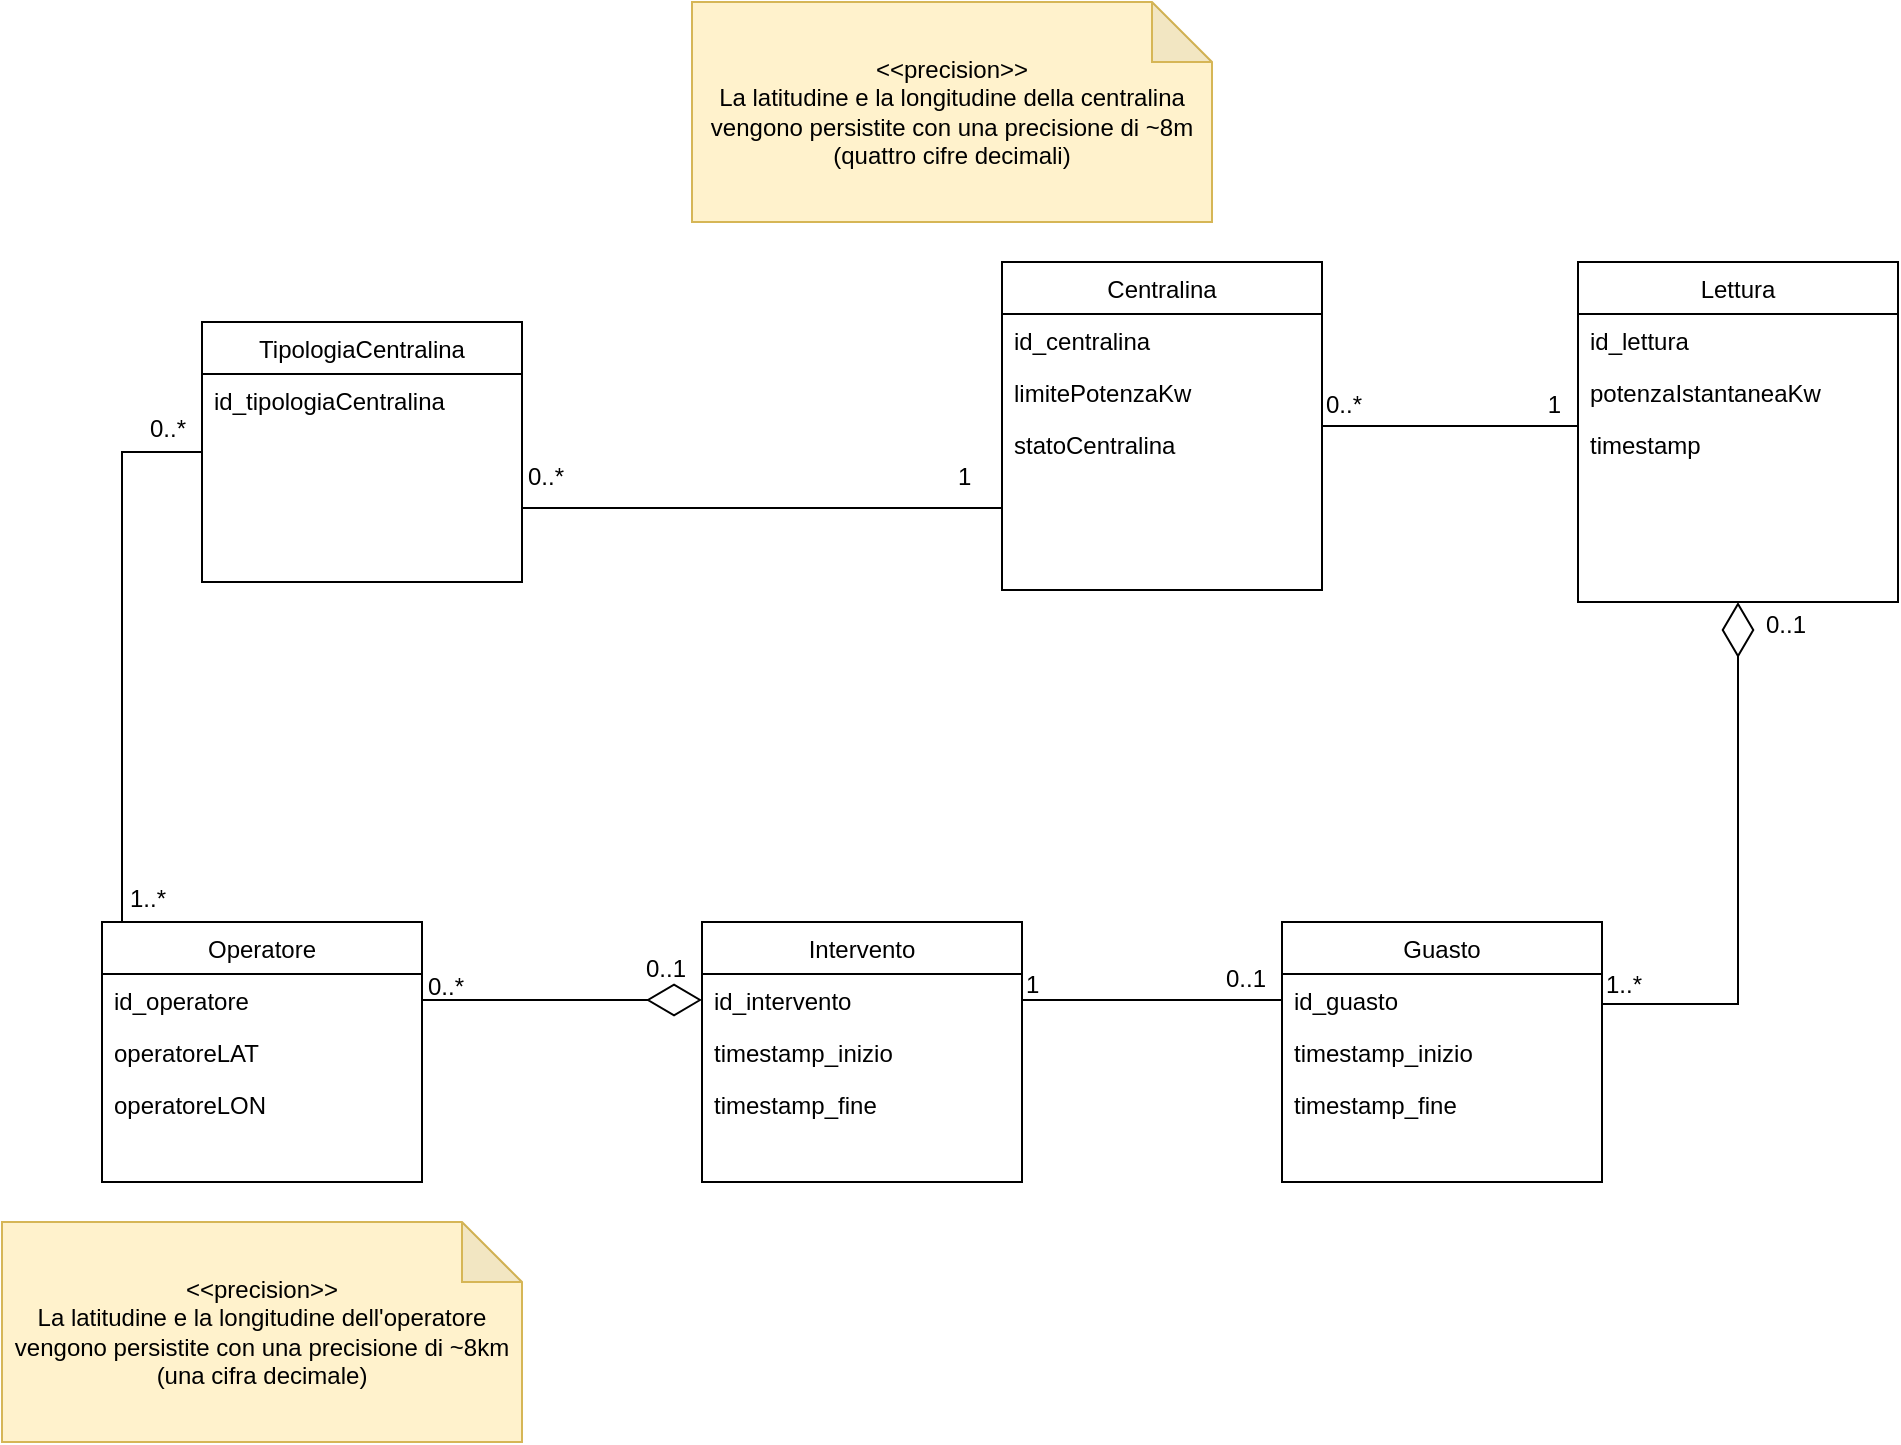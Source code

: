 <mxfile version="20.3.0" type="device"><diagram id="C5RBs43oDa-KdzZeNtuy" name="Page-1"><mxGraphModel dx="1422" dy="865" grid="1" gridSize="10" guides="1" tooltips="1" connect="1" arrows="1" fold="1" page="1" pageScale="1" pageWidth="1169" pageHeight="827" math="0" shadow="0"><root><mxCell id="WIyWlLk6GJQsqaUBKTNV-0"/><mxCell id="WIyWlLk6GJQsqaUBKTNV-1" parent="WIyWlLk6GJQsqaUBKTNV-0"/><mxCell id="6lLjZlunHmEk1ymHOveI-31" style="edgeStyle=orthogonalEdgeStyle;rounded=0;jumpSize=14;orthogonalLoop=1;jettySize=auto;html=1;exitX=0;exitY=0.75;exitDx=0;exitDy=0;endArrow=none;endFill=0;endSize=25;" parent="WIyWlLk6GJQsqaUBKTNV-1" source="zkfFHV4jXpPFQw0GAbJ--0" edge="1"><mxGeometry relative="1" as="geometry"><mxPoint x="370" y="283" as="targetPoint"/></mxGeometry></mxCell><mxCell id="zkfFHV4jXpPFQw0GAbJ--0" value="Centralina" style="swimlane;fontStyle=0;align=center;verticalAlign=top;childLayout=stackLayout;horizontal=1;startSize=26;horizontalStack=0;resizeParent=1;resizeLast=0;collapsible=1;marginBottom=0;rounded=0;shadow=0;strokeWidth=1;" parent="WIyWlLk6GJQsqaUBKTNV-1" vertex="1"><mxGeometry x="610" y="160" width="160" height="164" as="geometry"><mxRectangle x="230" y="140" width="160" height="26" as="alternateBounds"/></mxGeometry></mxCell><mxCell id="zkfFHV4jXpPFQw0GAbJ--1" value="id_centralina" style="text;align=left;verticalAlign=top;spacingLeft=4;spacingRight=4;overflow=hidden;rotatable=0;points=[[0,0.5],[1,0.5]];portConstraint=eastwest;" parent="zkfFHV4jXpPFQw0GAbJ--0" vertex="1"><mxGeometry y="26" width="160" height="26" as="geometry"/></mxCell><mxCell id="6lLjZlunHmEk1ymHOveI-4" value="limitePotenzaKw" style="text;align=left;verticalAlign=top;spacingLeft=4;spacingRight=4;overflow=hidden;rotatable=0;points=[[0,0.5],[1,0.5]];portConstraint=eastwest;" parent="zkfFHV4jXpPFQw0GAbJ--0" vertex="1"><mxGeometry y="52" width="160" height="26" as="geometry"/></mxCell><mxCell id="6lLjZlunHmEk1ymHOveI-16" value="statoCentralina" style="text;align=left;verticalAlign=top;spacingLeft=4;spacingRight=4;overflow=hidden;rotatable=0;points=[[0,0.5],[1,0.5]];portConstraint=eastwest;" parent="zkfFHV4jXpPFQw0GAbJ--0" vertex="1"><mxGeometry y="78" width="160" height="26" as="geometry"/></mxCell><mxCell id="zkfFHV4jXpPFQw0GAbJ--17" value="Lettura" style="swimlane;fontStyle=0;align=center;verticalAlign=top;childLayout=stackLayout;horizontal=1;startSize=26;horizontalStack=0;resizeParent=1;resizeLast=0;collapsible=1;marginBottom=0;rounded=0;shadow=0;strokeWidth=1;" parent="WIyWlLk6GJQsqaUBKTNV-1" vertex="1"><mxGeometry x="898" y="160" width="160" height="170" as="geometry"><mxRectangle x="550" y="140" width="160" height="26" as="alternateBounds"/></mxGeometry></mxCell><mxCell id="zkfFHV4jXpPFQw0GAbJ--18" value="id_lettura" style="text;align=left;verticalAlign=top;spacingLeft=4;spacingRight=4;overflow=hidden;rotatable=0;points=[[0,0.5],[1,0.5]];portConstraint=eastwest;" parent="zkfFHV4jXpPFQw0GAbJ--17" vertex="1"><mxGeometry y="26" width="160" height="26" as="geometry"/></mxCell><mxCell id="zkfFHV4jXpPFQw0GAbJ--19" value="potenzaIstantaneaKw" style="text;align=left;verticalAlign=top;spacingLeft=4;spacingRight=4;overflow=hidden;rotatable=0;points=[[0,0.5],[1,0.5]];portConstraint=eastwest;rounded=0;shadow=0;html=0;" parent="zkfFHV4jXpPFQw0GAbJ--17" vertex="1"><mxGeometry y="52" width="160" height="26" as="geometry"/></mxCell><mxCell id="6lLjZlunHmEk1ymHOveI-3" value="timestamp" style="text;align=left;verticalAlign=top;spacingLeft=4;spacingRight=4;overflow=hidden;rotatable=0;points=[[0,0.5],[1,0.5]];portConstraint=eastwest;rounded=0;shadow=0;html=0;" parent="zkfFHV4jXpPFQw0GAbJ--17" vertex="1"><mxGeometry y="78" width="160" height="26" as="geometry"/></mxCell><mxCell id="zkfFHV4jXpPFQw0GAbJ--26" value="" style="endArrow=none;shadow=0;strokeWidth=1;rounded=0;endFill=0;edgeStyle=elbowEdgeStyle;elbow=vertical;" parent="WIyWlLk6GJQsqaUBKTNV-1" source="zkfFHV4jXpPFQw0GAbJ--0" target="zkfFHV4jXpPFQw0GAbJ--17" edge="1"><mxGeometry x="0.5" y="41" relative="1" as="geometry"><mxPoint x="770" y="232" as="sourcePoint"/><mxPoint x="930" y="232" as="targetPoint"/><mxPoint x="-40" y="32" as="offset"/></mxGeometry></mxCell><mxCell id="zkfFHV4jXpPFQw0GAbJ--27" value="0..*" style="resizable=0;align=left;verticalAlign=bottom;labelBackgroundColor=none;fontSize=12;" parent="zkfFHV4jXpPFQw0GAbJ--26" connectable="0" vertex="1"><mxGeometry x="-1" relative="1" as="geometry"><mxPoint y="-2" as="offset"/></mxGeometry></mxCell><mxCell id="zkfFHV4jXpPFQw0GAbJ--28" value="1" style="resizable=0;align=right;verticalAlign=bottom;labelBackgroundColor=none;fontSize=12;" parent="zkfFHV4jXpPFQw0GAbJ--26" connectable="0" vertex="1"><mxGeometry x="1" relative="1" as="geometry"><mxPoint x="-7" y="-2" as="offset"/></mxGeometry></mxCell><mxCell id="6lLjZlunHmEk1ymHOveI-6" style="edgeStyle=orthogonalEdgeStyle;rounded=0;orthogonalLoop=1;jettySize=auto;html=1;exitX=1;exitY=0.25;exitDx=0;exitDy=0;entryX=0.5;entryY=1;entryDx=0;entryDy=0;endArrow=diamondThin;endFill=0;jumpSize=14;endSize=25;" parent="WIyWlLk6GJQsqaUBKTNV-1" source="6lLjZlunHmEk1ymHOveI-1" target="zkfFHV4jXpPFQw0GAbJ--17" edge="1"><mxGeometry relative="1" as="geometry"><Array as="points"><mxPoint x="978" y="531"/></Array></mxGeometry></mxCell><mxCell id="6lLjZlunHmEk1ymHOveI-1" value="Guasto" style="swimlane;fontStyle=0;align=center;verticalAlign=top;childLayout=stackLayout;horizontal=1;startSize=26;horizontalStack=0;resizeParent=1;resizeLast=0;collapsible=1;marginBottom=0;rounded=0;shadow=0;strokeWidth=1;" parent="WIyWlLk6GJQsqaUBKTNV-1" vertex="1"><mxGeometry x="750" y="490" width="160" height="130" as="geometry"><mxRectangle x="230" y="140" width="160" height="26" as="alternateBounds"/></mxGeometry></mxCell><mxCell id="6lLjZlunHmEk1ymHOveI-2" value="id_guasto" style="text;align=left;verticalAlign=top;spacingLeft=4;spacingRight=4;overflow=hidden;rotatable=0;points=[[0,0.5],[1,0.5]];portConstraint=eastwest;" parent="6lLjZlunHmEk1ymHOveI-1" vertex="1"><mxGeometry y="26" width="160" height="26" as="geometry"/></mxCell><mxCell id="6lLjZlunHmEk1ymHOveI-12" value="timestamp_inizio" style="text;align=left;verticalAlign=top;spacingLeft=4;spacingRight=4;overflow=hidden;rotatable=0;points=[[0,0.5],[1,0.5]];portConstraint=eastwest;" parent="6lLjZlunHmEk1ymHOveI-1" vertex="1"><mxGeometry y="52" width="160" height="26" as="geometry"/></mxCell><mxCell id="6lLjZlunHmEk1ymHOveI-13" value="timestamp_fine" style="text;align=left;verticalAlign=top;spacingLeft=4;spacingRight=4;overflow=hidden;rotatable=0;points=[[0,0.5],[1,0.5]];portConstraint=eastwest;" parent="6lLjZlunHmEk1ymHOveI-1" vertex="1"><mxGeometry y="78" width="160" height="26" as="geometry"/></mxCell><mxCell id="6lLjZlunHmEk1ymHOveI-7" value="1..*" style="resizable=0;align=left;verticalAlign=bottom;labelBackgroundColor=none;fontSize=12;" parent="WIyWlLk6GJQsqaUBKTNV-1" connectable="0" vertex="1"><mxGeometry x="910.0" y="530.003" as="geometry"/></mxCell><mxCell id="6lLjZlunHmEk1ymHOveI-8" value="0..1" style="resizable=0;align=left;verticalAlign=bottom;labelBackgroundColor=none;fontSize=12;" parent="WIyWlLk6GJQsqaUBKTNV-1" connectable="0" vertex="1"><mxGeometry x="990.0" y="350.003" as="geometry"/></mxCell><mxCell id="6lLjZlunHmEk1ymHOveI-9" value="Intervento" style="swimlane;fontStyle=0;align=center;verticalAlign=top;childLayout=stackLayout;horizontal=1;startSize=26;horizontalStack=0;resizeParent=1;resizeLast=0;collapsible=1;marginBottom=0;rounded=0;shadow=0;strokeWidth=1;" parent="WIyWlLk6GJQsqaUBKTNV-1" vertex="1"><mxGeometry x="460" y="490" width="160" height="130" as="geometry"><mxRectangle x="230" y="140" width="160" height="26" as="alternateBounds"/></mxGeometry></mxCell><mxCell id="6lLjZlunHmEk1ymHOveI-10" value="id_intervento" style="text;align=left;verticalAlign=top;spacingLeft=4;spacingRight=4;overflow=hidden;rotatable=0;points=[[0,0.5],[1,0.5]];portConstraint=eastwest;" parent="6lLjZlunHmEk1ymHOveI-9" vertex="1"><mxGeometry y="26" width="160" height="26" as="geometry"/></mxCell><mxCell id="6lLjZlunHmEk1ymHOveI-36" value="timestamp_inizio" style="text;align=left;verticalAlign=top;spacingLeft=4;spacingRight=4;overflow=hidden;rotatable=0;points=[[0,0.5],[1,0.5]];portConstraint=eastwest;" parent="6lLjZlunHmEk1ymHOveI-9" vertex="1"><mxGeometry y="52" width="160" height="26" as="geometry"/></mxCell><mxCell id="6lLjZlunHmEk1ymHOveI-37" value="timestamp_fine" style="text;align=left;verticalAlign=top;spacingLeft=4;spacingRight=4;overflow=hidden;rotatable=0;points=[[0,0.5],[1,0.5]];portConstraint=eastwest;" parent="6lLjZlunHmEk1ymHOveI-9" vertex="1"><mxGeometry y="78" width="160" height="26" as="geometry"/></mxCell><mxCell id="6lLjZlunHmEk1ymHOveI-11" style="edgeStyle=orthogonalEdgeStyle;rounded=0;jumpSize=14;orthogonalLoop=1;jettySize=auto;html=1;exitX=1;exitY=0.5;exitDx=0;exitDy=0;entryX=0;entryY=0.5;entryDx=0;entryDy=0;endArrow=none;endFill=0;endSize=25;" parent="WIyWlLk6GJQsqaUBKTNV-1" source="6lLjZlunHmEk1ymHOveI-10" target="6lLjZlunHmEk1ymHOveI-2" edge="1"><mxGeometry relative="1" as="geometry"/></mxCell><mxCell id="6lLjZlunHmEk1ymHOveI-14" value="1" style="resizable=0;align=left;verticalAlign=bottom;labelBackgroundColor=none;fontSize=12;direction=south;" parent="WIyWlLk6GJQsqaUBKTNV-1" connectable="0" vertex="1"><mxGeometry x="620.0" y="530.003" as="geometry"/></mxCell><mxCell id="6lLjZlunHmEk1ymHOveI-15" value="0..1" style="resizable=0;align=left;verticalAlign=bottom;labelBackgroundColor=none;fontSize=12;direction=south;" parent="WIyWlLk6GJQsqaUBKTNV-1" connectable="0" vertex="1"><mxGeometry x="720.0" y="520.003" as="geometry"><mxPoint y="7" as="offset"/></mxGeometry></mxCell><mxCell id="6lLjZlunHmEk1ymHOveI-28" style="edgeStyle=orthogonalEdgeStyle;rounded=0;jumpSize=14;orthogonalLoop=1;jettySize=auto;html=1;entryX=0;entryY=0.5;entryDx=0;entryDy=0;endArrow=none;endFill=0;endSize=25;" parent="WIyWlLk6GJQsqaUBKTNV-1" source="6lLjZlunHmEk1ymHOveI-18" target="6lLjZlunHmEk1ymHOveI-21" edge="1"><mxGeometry relative="1" as="geometry"><Array as="points"><mxPoint x="170" y="255"/></Array></mxGeometry></mxCell><mxCell id="6lLjZlunHmEk1ymHOveI-18" value="Operatore" style="swimlane;fontStyle=0;align=center;verticalAlign=top;childLayout=stackLayout;horizontal=1;startSize=26;horizontalStack=0;resizeParent=1;resizeLast=0;collapsible=1;marginBottom=0;rounded=0;shadow=0;strokeWidth=1;" parent="WIyWlLk6GJQsqaUBKTNV-1" vertex="1"><mxGeometry x="160" y="490" width="160" height="130" as="geometry"><mxRectangle x="230" y="140" width="160" height="26" as="alternateBounds"/></mxGeometry></mxCell><mxCell id="6lLjZlunHmEk1ymHOveI-19" value="id_operatore" style="text;align=left;verticalAlign=top;spacingLeft=4;spacingRight=4;overflow=hidden;rotatable=0;points=[[0,0.5],[1,0.5]];portConstraint=eastwest;" parent="6lLjZlunHmEk1ymHOveI-18" vertex="1"><mxGeometry y="26" width="160" height="26" as="geometry"/></mxCell><mxCell id="6lLjZlunHmEk1ymHOveI-23" value="operatoreLAT" style="text;align=left;verticalAlign=top;spacingLeft=4;spacingRight=4;overflow=hidden;rotatable=0;points=[[0,0.5],[1,0.5]];portConstraint=eastwest;" parent="6lLjZlunHmEk1ymHOveI-18" vertex="1"><mxGeometry y="52" width="160" height="26" as="geometry"/></mxCell><mxCell id="6lLjZlunHmEk1ymHOveI-27" value="operatoreLON" style="text;align=left;verticalAlign=top;spacingLeft=4;spacingRight=4;overflow=hidden;rotatable=0;points=[[0,0.5],[1,0.5]];portConstraint=eastwest;" parent="6lLjZlunHmEk1ymHOveI-18" vertex="1"><mxGeometry y="78" width="160" height="26" as="geometry"/></mxCell><mxCell id="6lLjZlunHmEk1ymHOveI-20" style="edgeStyle=orthogonalEdgeStyle;rounded=0;jumpSize=14;orthogonalLoop=1;jettySize=auto;html=1;entryX=0;entryY=0.5;entryDx=0;entryDy=0;endArrow=diamondThin;endFill=0;endSize=25;" parent="WIyWlLk6GJQsqaUBKTNV-1" source="6lLjZlunHmEk1ymHOveI-19" target="6lLjZlunHmEk1ymHOveI-10" edge="1"><mxGeometry relative="1" as="geometry"/></mxCell><mxCell id="6lLjZlunHmEk1ymHOveI-21" value="TipologiaCentralina" style="swimlane;fontStyle=0;align=center;verticalAlign=top;childLayout=stackLayout;horizontal=1;startSize=26;horizontalStack=0;resizeParent=1;resizeLast=0;collapsible=1;marginBottom=0;rounded=0;shadow=0;strokeWidth=1;" parent="WIyWlLk6GJQsqaUBKTNV-1" vertex="1"><mxGeometry x="210" y="190" width="160" height="130" as="geometry"><mxRectangle x="230" y="140" width="160" height="26" as="alternateBounds"/></mxGeometry></mxCell><mxCell id="6lLjZlunHmEk1ymHOveI-22" value="id_tipologiaCentralina" style="text;align=left;verticalAlign=top;spacingLeft=4;spacingRight=4;overflow=hidden;rotatable=0;points=[[0,0.5],[1,0.5]];portConstraint=eastwest;" parent="6lLjZlunHmEk1ymHOveI-21" vertex="1"><mxGeometry y="26" width="160" height="26" as="geometry"/></mxCell><mxCell id="6lLjZlunHmEk1ymHOveI-25" value="1..*" style="resizable=0;align=left;verticalAlign=bottom;labelBackgroundColor=none;fontSize=12;direction=south;" parent="WIyWlLk6GJQsqaUBKTNV-1" connectable="0" vertex="1"><mxGeometry x="170.0" y="480.003" as="geometry"><mxPoint x="2" y="7" as="offset"/></mxGeometry></mxCell><mxCell id="6lLjZlunHmEk1ymHOveI-26" value="0..*" style="resizable=0;align=left;verticalAlign=bottom;labelBackgroundColor=none;fontSize=12;direction=south;" parent="WIyWlLk6GJQsqaUBKTNV-1" connectable="0" vertex="1"><mxGeometry x="330.0" y="520.003" as="geometry"><mxPoint x="-9" y="11" as="offset"/></mxGeometry></mxCell><mxCell id="6lLjZlunHmEk1ymHOveI-29" value="0..1" style="resizable=0;align=left;verticalAlign=bottom;labelBackgroundColor=none;fontSize=12;direction=south;" parent="WIyWlLk6GJQsqaUBKTNV-1" connectable="0" vertex="1"><mxGeometry x="440.0" y="520.003" as="geometry"><mxPoint x="-10" y="2" as="offset"/></mxGeometry></mxCell><mxCell id="6lLjZlunHmEk1ymHOveI-30" value="0..*" style="resizable=0;align=left;verticalAlign=bottom;labelBackgroundColor=none;fontSize=12;direction=south;" parent="WIyWlLk6GJQsqaUBKTNV-1" connectable="0" vertex="1"><mxGeometry x="180.0" y="245.003" as="geometry"><mxPoint x="2" y="7" as="offset"/></mxGeometry></mxCell><mxCell id="6lLjZlunHmEk1ymHOveI-32" value="0..*" style="resizable=0;align=left;verticalAlign=bottom;labelBackgroundColor=none;fontSize=12;direction=south;" parent="WIyWlLk6GJQsqaUBKTNV-1" connectable="0" vertex="1"><mxGeometry x="370.0" y="270.003" as="geometry"><mxPoint x="1" y="6" as="offset"/></mxGeometry></mxCell><mxCell id="6lLjZlunHmEk1ymHOveI-33" value="1" style="resizable=0;align=left;verticalAlign=bottom;labelBackgroundColor=none;fontSize=12;direction=south;" parent="WIyWlLk6GJQsqaUBKTNV-1" connectable="0" vertex="1"><mxGeometry x="585.0" y="270.003" as="geometry"><mxPoint x="1" y="6" as="offset"/></mxGeometry></mxCell><mxCell id="6lLjZlunHmEk1ymHOveI-34" value="&amp;lt;&amp;lt;precision&amp;gt;&amp;gt;&lt;br&gt;La latitudine e la longitudine dell'operatore vengono persistite con una precisione di ~8km (una cifra decimale)" style="shape=note;whiteSpace=wrap;html=1;backgroundOutline=1;darkOpacity=0.05;fillColor=#fff2cc;strokeColor=#d6b656;" parent="WIyWlLk6GJQsqaUBKTNV-1" vertex="1"><mxGeometry x="110" y="640" width="260" height="110" as="geometry"/></mxCell><mxCell id="6lLjZlunHmEk1ymHOveI-35" value="&amp;lt;&amp;lt;precision&amp;gt;&amp;gt;&lt;br&gt;La latitudine e la longitudine della centralina vengono persistite con una precisione di ~8m (quattro cifre decimali)" style="shape=note;whiteSpace=wrap;html=1;backgroundOutline=1;darkOpacity=0.05;fillColor=#fff2cc;strokeColor=#d6b656;" parent="WIyWlLk6GJQsqaUBKTNV-1" vertex="1"><mxGeometry x="455" y="30" width="260" height="110" as="geometry"/></mxCell></root></mxGraphModel></diagram></mxfile>